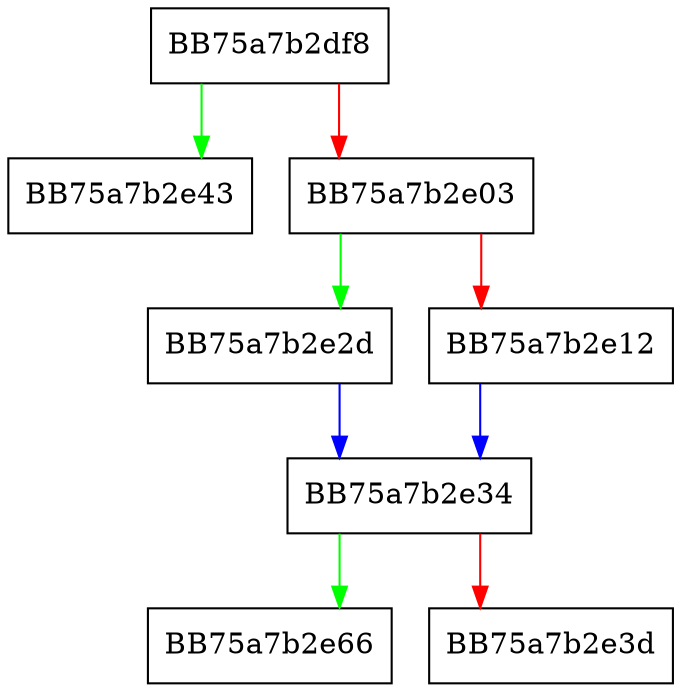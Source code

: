 digraph __RTtypeid {
  node [shape="box"];
  graph [splines=ortho];
  BB75a7b2df8 -> BB75a7b2e43 [color="green"];
  BB75a7b2df8 -> BB75a7b2e03 [color="red"];
  BB75a7b2e03 -> BB75a7b2e2d [color="green"];
  BB75a7b2e03 -> BB75a7b2e12 [color="red"];
  BB75a7b2e12 -> BB75a7b2e34 [color="blue"];
  BB75a7b2e2d -> BB75a7b2e34 [color="blue"];
  BB75a7b2e34 -> BB75a7b2e66 [color="green"];
  BB75a7b2e34 -> BB75a7b2e3d [color="red"];
}
